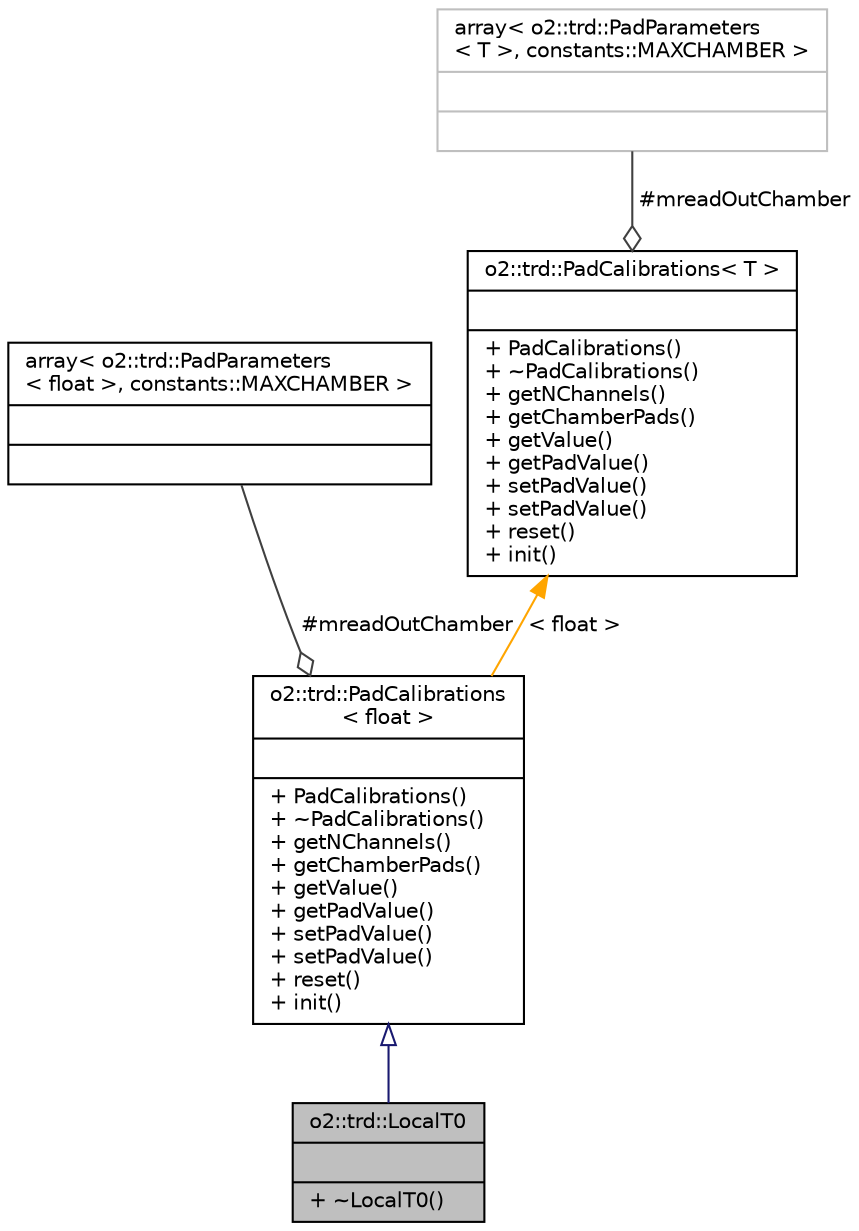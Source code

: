 digraph "o2::trd::LocalT0"
{
 // INTERACTIVE_SVG=YES
  bgcolor="transparent";
  edge [fontname="Helvetica",fontsize="10",labelfontname="Helvetica",labelfontsize="10"];
  node [fontname="Helvetica",fontsize="10",shape=record];
  Node3 [label="{o2::trd::LocalT0\n||+ ~LocalT0()\l}",height=0.2,width=0.4,color="black", fillcolor="grey75", style="filled", fontcolor="black"];
  Node4 -> Node3 [dir="back",color="midnightblue",fontsize="10",style="solid",arrowtail="onormal",fontname="Helvetica"];
  Node4 [label="{o2::trd::PadCalibrations\l\< float \>\n||+ PadCalibrations()\l+ ~PadCalibrations()\l+ getNChannels()\l+ getChamberPads()\l+ getValue()\l+ getPadValue()\l+ setPadValue()\l+ setPadValue()\l+ reset()\l+ init()\l}",height=0.2,width=0.4,color="black",URL="$da/dcc/classo2_1_1trd_1_1PadCalibrations.html"];
  Node5 -> Node4 [color="grey25",fontsize="10",style="solid",label=" #mreadOutChamber" ,arrowhead="odiamond",fontname="Helvetica"];
  Node5 [label="{array\< o2::trd::PadParameters\l\< float \>, constants::MAXCHAMBER \>\n||}",height=0.2,width=0.4,color="black",URL="$dd/d6d/classstd_1_1array_3_01o2_1_1trd_1_1PadParameters_3_01float_01_4_00_01constants_1_1MAXCHAMBER_01_4.html"];
  Node6 -> Node4 [dir="back",color="orange",fontsize="10",style="solid",label=" \< float \>" ,fontname="Helvetica"];
  Node6 [label="{o2::trd::PadCalibrations\< T \>\n||+ PadCalibrations()\l+ ~PadCalibrations()\l+ getNChannels()\l+ getChamberPads()\l+ getValue()\l+ getPadValue()\l+ setPadValue()\l+ setPadValue()\l+ reset()\l+ init()\l}",height=0.2,width=0.4,color="black",URL="$da/dcc/classo2_1_1trd_1_1PadCalibrations.html"];
  Node7 -> Node6 [color="grey25",fontsize="10",style="solid",label=" #mreadOutChamber" ,arrowhead="odiamond",fontname="Helvetica"];
  Node7 [label="{array\< o2::trd::PadParameters\l\< T \>, constants::MAXCHAMBER \>\n||}",height=0.2,width=0.4,color="grey75"];
}
